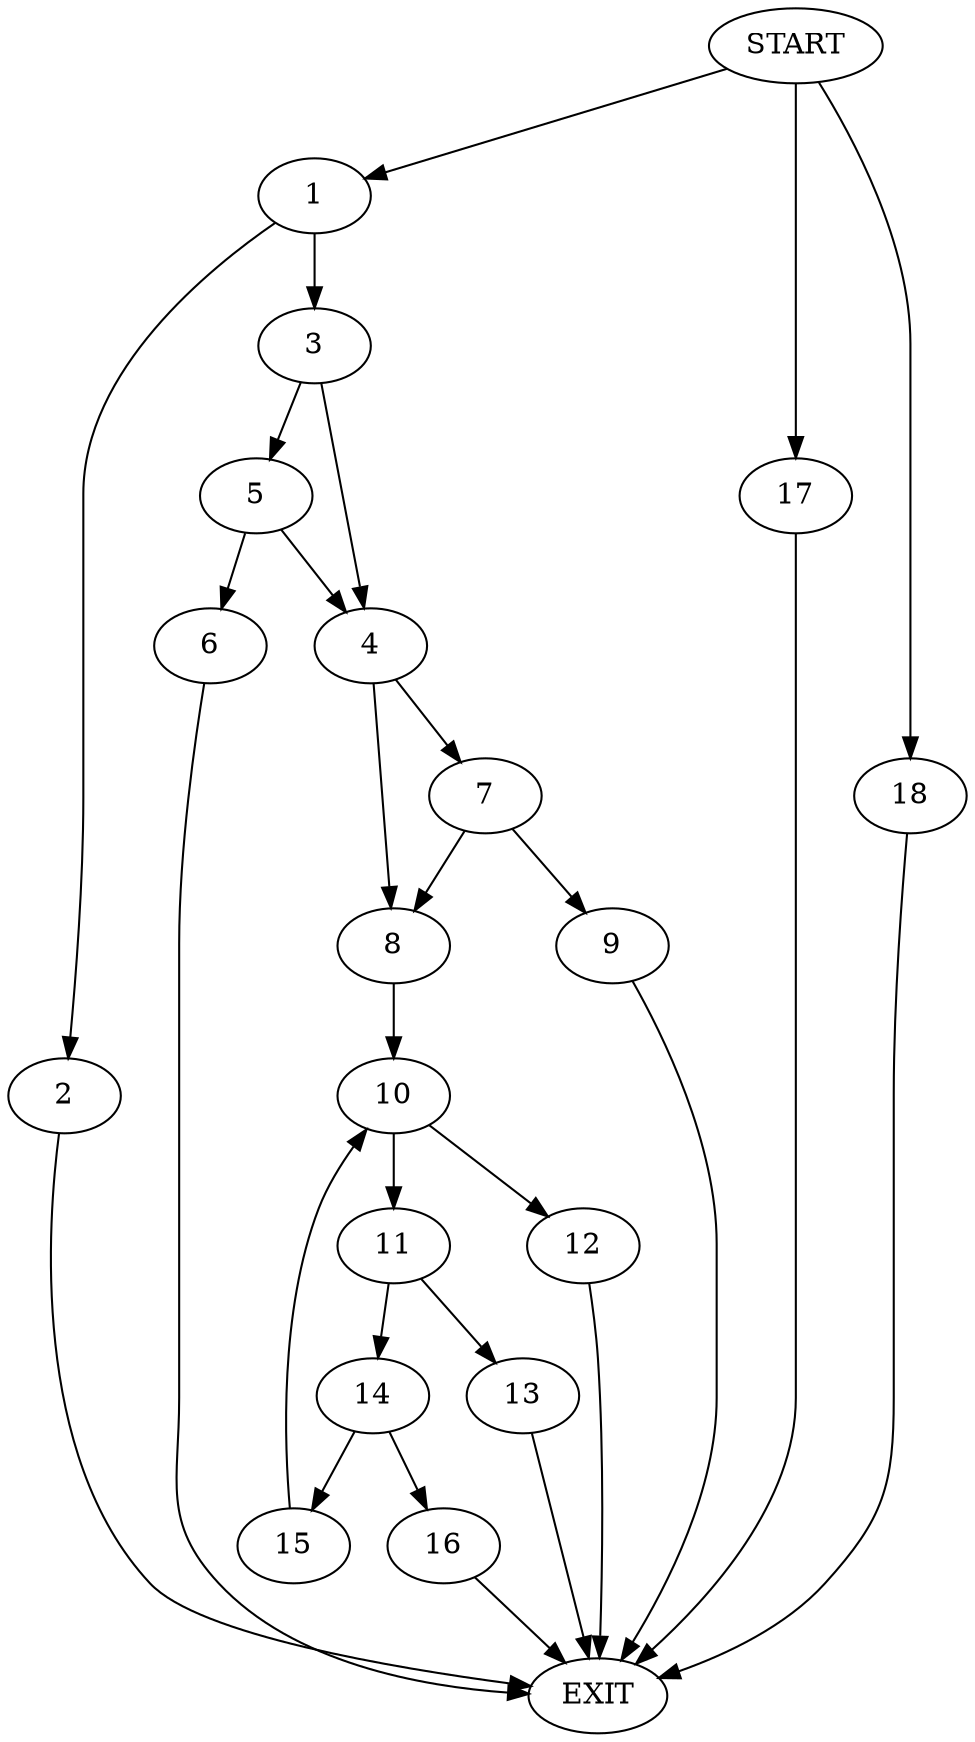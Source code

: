 digraph {
0 [label="START"]
19 [label="EXIT"]
0 -> 1
1 -> 2
1 -> 3
2 -> 19
3 -> 4
3 -> 5
5 -> 6
5 -> 4
4 -> 7
4 -> 8
6 -> 19
7 -> 8
7 -> 9
8 -> 10
9 -> 19
10 -> 11
10 -> 12
11 -> 13
11 -> 14
12 -> 19
14 -> 15
14 -> 16
13 -> 19
16 -> 19
15 -> 10
0 -> 17
17 -> 19
0 -> 18
18 -> 19
}
